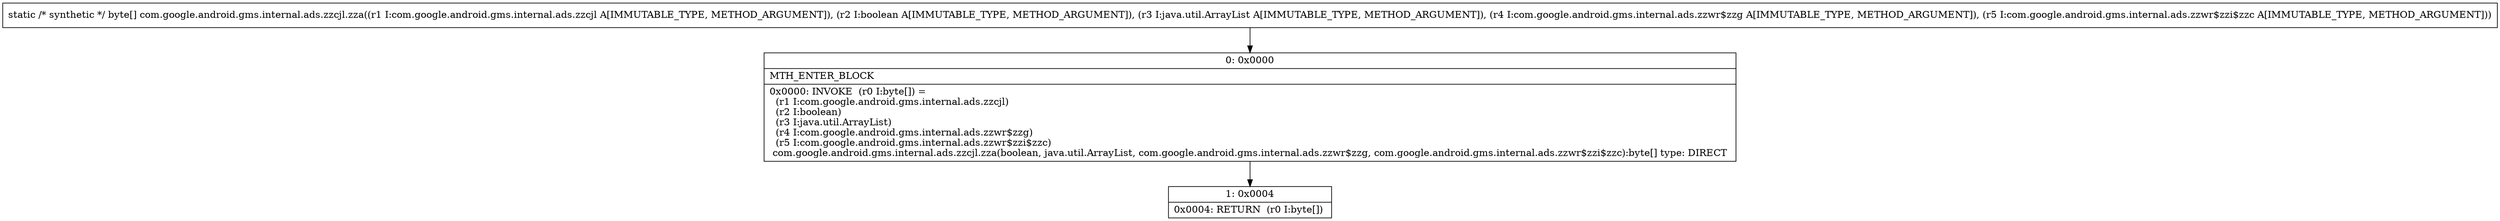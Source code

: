 digraph "CFG forcom.google.android.gms.internal.ads.zzcjl.zza(Lcom\/google\/android\/gms\/internal\/ads\/zzcjl;ZLjava\/util\/ArrayList;Lcom\/google\/android\/gms\/internal\/ads\/zzwr$zzg;Lcom\/google\/android\/gms\/internal\/ads\/zzwr$zzi$zzc;)[B" {
Node_0 [shape=record,label="{0\:\ 0x0000|MTH_ENTER_BLOCK\l|0x0000: INVOKE  (r0 I:byte[]) = \l  (r1 I:com.google.android.gms.internal.ads.zzcjl)\l  (r2 I:boolean)\l  (r3 I:java.util.ArrayList)\l  (r4 I:com.google.android.gms.internal.ads.zzwr$zzg)\l  (r5 I:com.google.android.gms.internal.ads.zzwr$zzi$zzc)\l com.google.android.gms.internal.ads.zzcjl.zza(boolean, java.util.ArrayList, com.google.android.gms.internal.ads.zzwr$zzg, com.google.android.gms.internal.ads.zzwr$zzi$zzc):byte[] type: DIRECT \l}"];
Node_1 [shape=record,label="{1\:\ 0x0004|0x0004: RETURN  (r0 I:byte[]) \l}"];
MethodNode[shape=record,label="{static \/* synthetic *\/ byte[] com.google.android.gms.internal.ads.zzcjl.zza((r1 I:com.google.android.gms.internal.ads.zzcjl A[IMMUTABLE_TYPE, METHOD_ARGUMENT]), (r2 I:boolean A[IMMUTABLE_TYPE, METHOD_ARGUMENT]), (r3 I:java.util.ArrayList A[IMMUTABLE_TYPE, METHOD_ARGUMENT]), (r4 I:com.google.android.gms.internal.ads.zzwr$zzg A[IMMUTABLE_TYPE, METHOD_ARGUMENT]), (r5 I:com.google.android.gms.internal.ads.zzwr$zzi$zzc A[IMMUTABLE_TYPE, METHOD_ARGUMENT])) }"];
MethodNode -> Node_0;
Node_0 -> Node_1;
}

